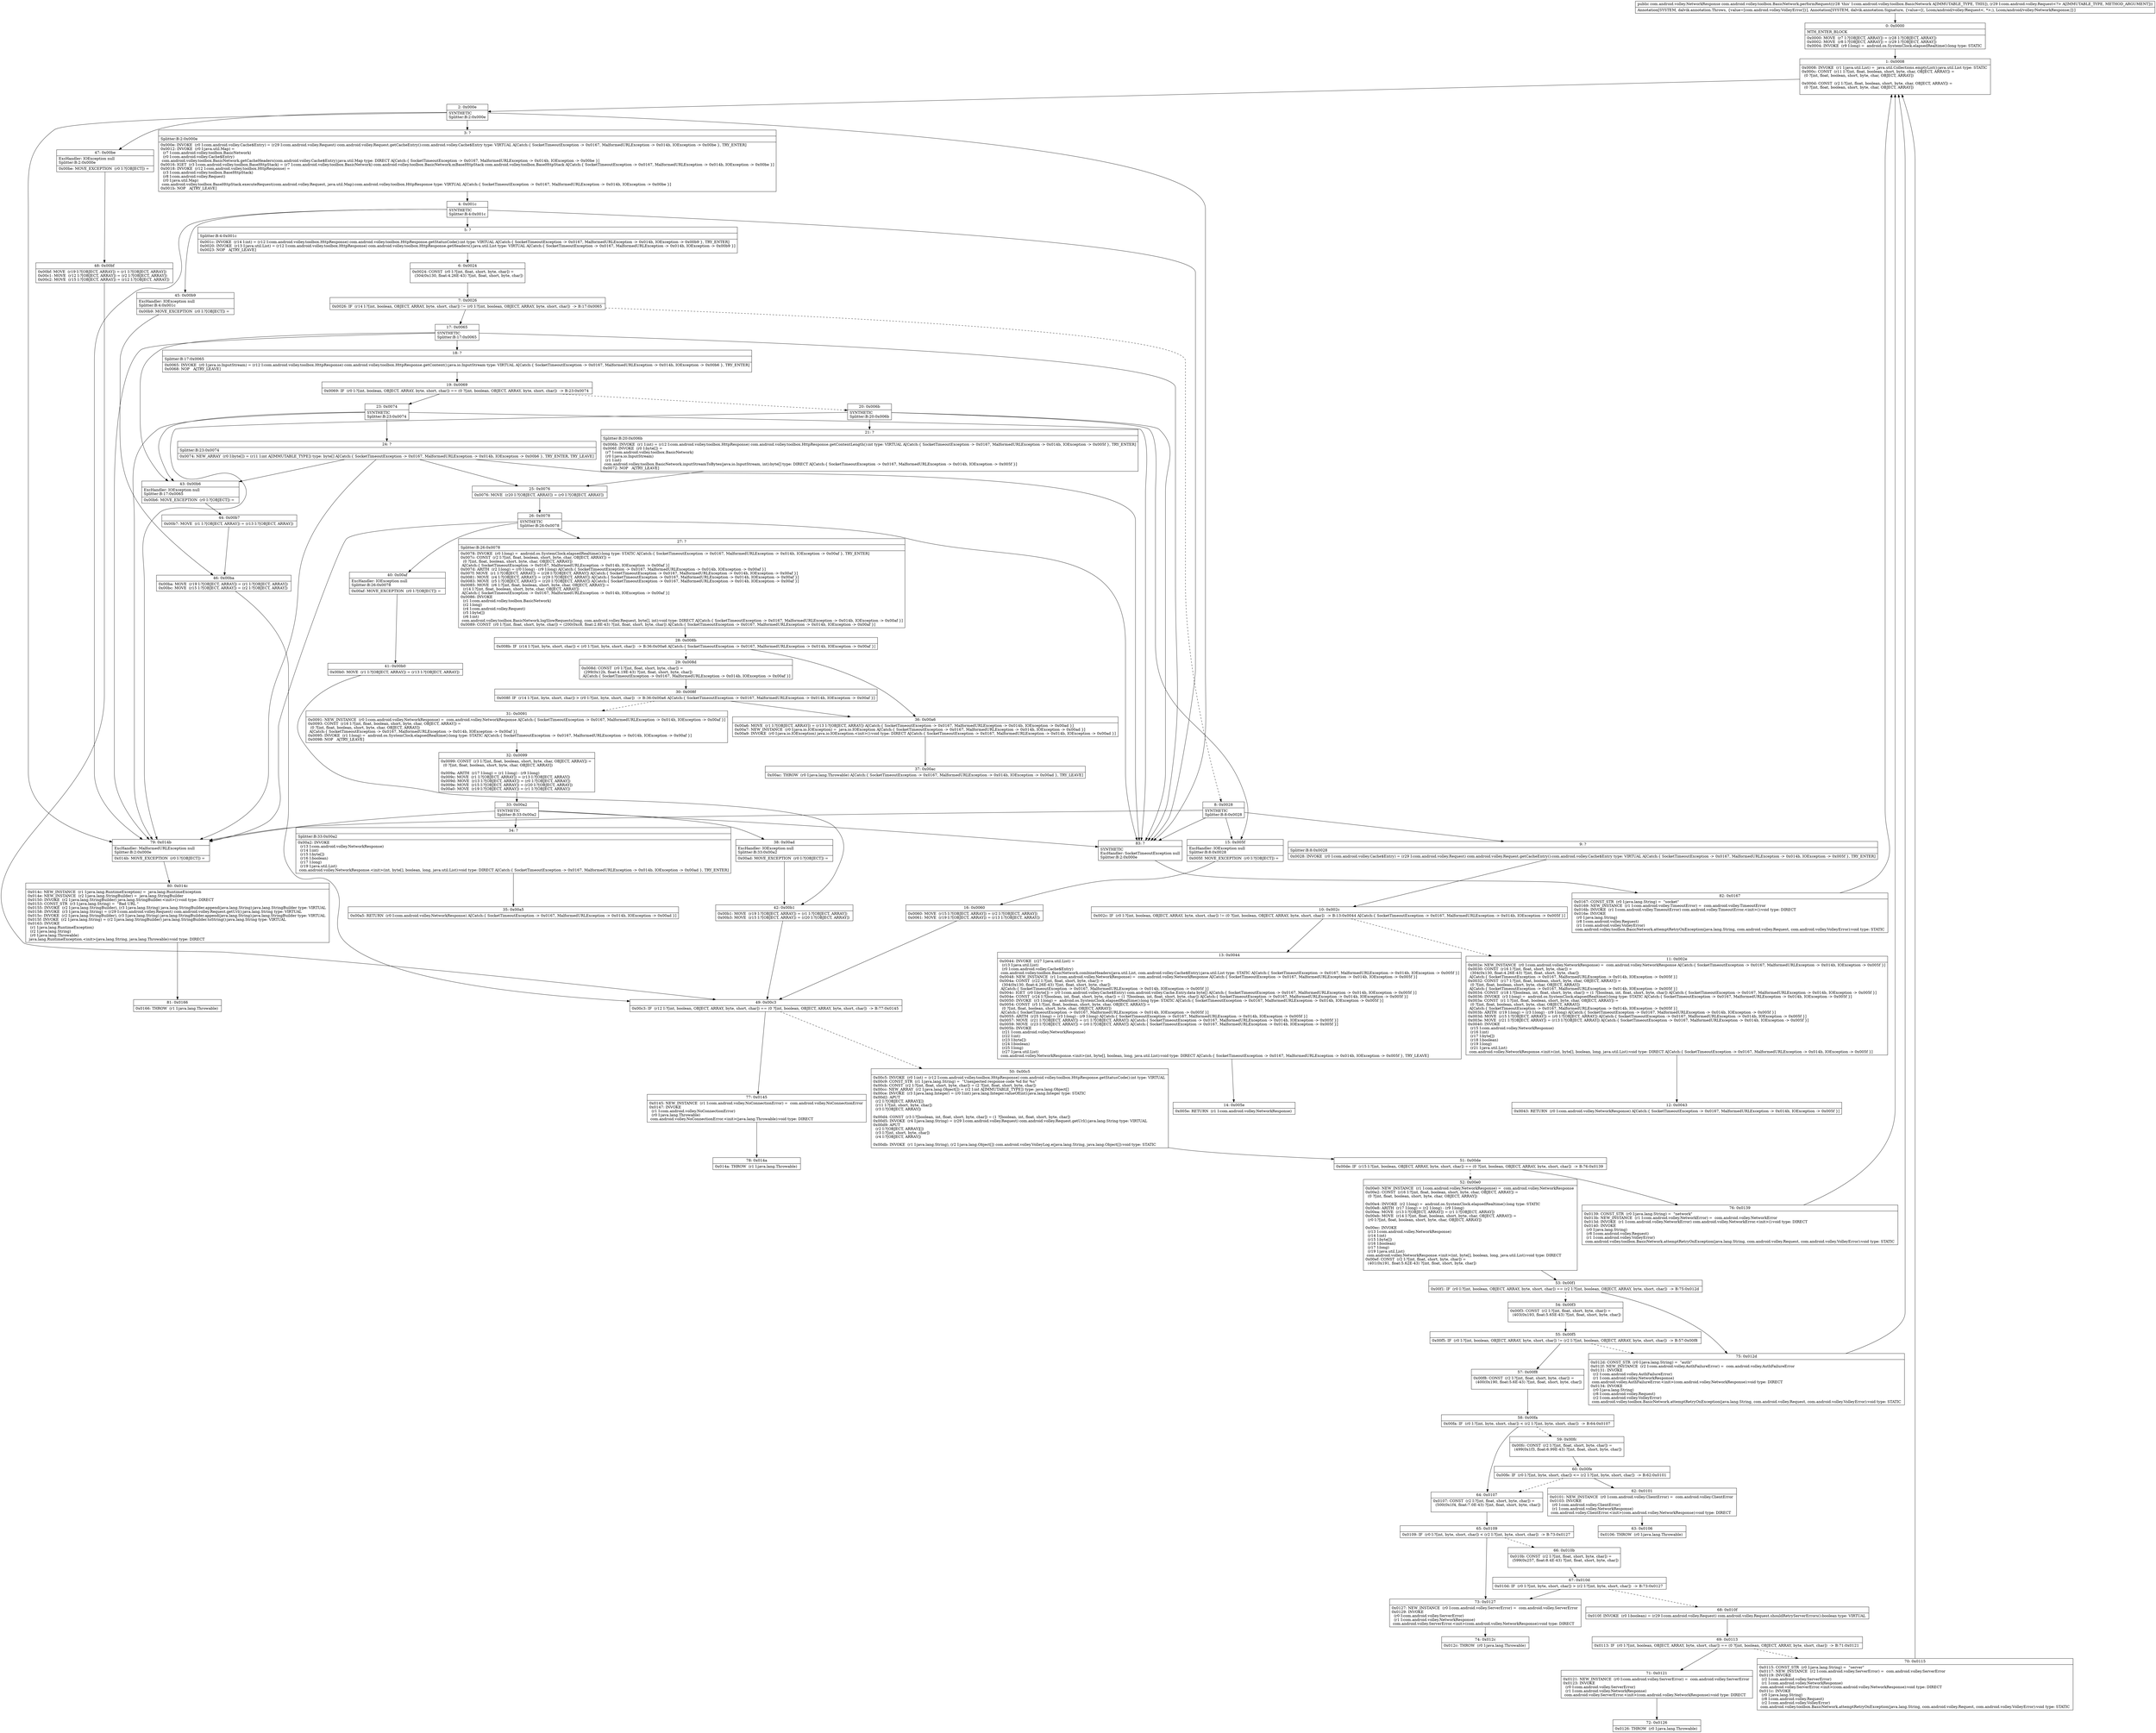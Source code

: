 digraph "CFG forcom.android.volley.toolbox.BasicNetwork.performRequest(Lcom\/android\/volley\/Request;)Lcom\/android\/volley\/NetworkResponse;" {
Node_0 [shape=record,label="{0\:\ 0x0000|MTH_ENTER_BLOCK\l|0x0000: MOVE  (r7 I:?[OBJECT, ARRAY]) = (r28 I:?[OBJECT, ARRAY]) \l0x0002: MOVE  (r8 I:?[OBJECT, ARRAY]) = (r29 I:?[OBJECT, ARRAY]) \l0x0004: INVOKE  (r9 I:long) =  android.os.SystemClock.elapsedRealtime():long type: STATIC \l}"];
Node_1 [shape=record,label="{1\:\ 0x0008|0x0008: INVOKE  (r1 I:java.util.List) =  java.util.Collections.emptyList():java.util.List type: STATIC \l0x000c: CONST  (r11 I:?[int, float, boolean, short, byte, char, OBJECT, ARRAY]) = \l  (0 ?[int, float, boolean, short, byte, char, OBJECT, ARRAY])\l \l0x000d: CONST  (r2 I:?[int, float, boolean, short, byte, char, OBJECT, ARRAY]) = \l  (0 ?[int, float, boolean, short, byte, char, OBJECT, ARRAY])\l \l}"];
Node_2 [shape=record,label="{2\:\ 0x000e|SYNTHETIC\lSplitter:B:2:0x000e\l}"];
Node_3 [shape=record,label="{3\:\ ?|Splitter:B:2:0x000e\l|0x000e: INVOKE  (r0 I:com.android.volley.Cache$Entry) = (r29 I:com.android.volley.Request) com.android.volley.Request.getCacheEntry():com.android.volley.Cache$Entry type: VIRTUAL A[Catch:\{ SocketTimeoutException \-\> 0x0167, MalformedURLException \-\> 0x014b, IOException \-\> 0x00be \}, TRY_ENTER]\l0x0012: INVOKE  (r0 I:java.util.Map) = \l  (r7 I:com.android.volley.toolbox.BasicNetwork)\l  (r0 I:com.android.volley.Cache$Entry)\l com.android.volley.toolbox.BasicNetwork.getCacheHeaders(com.android.volley.Cache$Entry):java.util.Map type: DIRECT A[Catch:\{ SocketTimeoutException \-\> 0x0167, MalformedURLException \-\> 0x014b, IOException \-\> 0x00be \}]\l0x0016: IGET  (r3 I:com.android.volley.toolbox.BaseHttpStack) = (r7 I:com.android.volley.toolbox.BasicNetwork) com.android.volley.toolbox.BasicNetwork.mBaseHttpStack com.android.volley.toolbox.BaseHttpStack A[Catch:\{ SocketTimeoutException \-\> 0x0167, MalformedURLException \-\> 0x014b, IOException \-\> 0x00be \}]\l0x0018: INVOKE  (r12 I:com.android.volley.toolbox.HttpResponse) = \l  (r3 I:com.android.volley.toolbox.BaseHttpStack)\l  (r8 I:com.android.volley.Request)\l  (r0 I:java.util.Map)\l com.android.volley.toolbox.BaseHttpStack.executeRequest(com.android.volley.Request, java.util.Map):com.android.volley.toolbox.HttpResponse type: VIRTUAL A[Catch:\{ SocketTimeoutException \-\> 0x0167, MalformedURLException \-\> 0x014b, IOException \-\> 0x00be \}]\l0x001b: NOP   A[TRY_LEAVE]\l}"];
Node_4 [shape=record,label="{4\:\ 0x001c|SYNTHETIC\lSplitter:B:4:0x001c\l}"];
Node_5 [shape=record,label="{5\:\ ?|Splitter:B:4:0x001c\l|0x001c: INVOKE  (r14 I:int) = (r12 I:com.android.volley.toolbox.HttpResponse) com.android.volley.toolbox.HttpResponse.getStatusCode():int type: VIRTUAL A[Catch:\{ SocketTimeoutException \-\> 0x0167, MalformedURLException \-\> 0x014b, IOException \-\> 0x00b9 \}, TRY_ENTER]\l0x0020: INVOKE  (r13 I:java.util.List) = (r12 I:com.android.volley.toolbox.HttpResponse) com.android.volley.toolbox.HttpResponse.getHeaders():java.util.List type: VIRTUAL A[Catch:\{ SocketTimeoutException \-\> 0x0167, MalformedURLException \-\> 0x014b, IOException \-\> 0x00b9 \}]\l0x0023: NOP   A[TRY_LEAVE]\l}"];
Node_6 [shape=record,label="{6\:\ 0x0024|0x0024: CONST  (r0 I:?[int, float, short, byte, char]) = \l  (304(0x130, float:4.26E\-43) ?[int, float, short, byte, char])\l \l}"];
Node_7 [shape=record,label="{7\:\ 0x0026|0x0026: IF  (r14 I:?[int, boolean, OBJECT, ARRAY, byte, short, char]) != (r0 I:?[int, boolean, OBJECT, ARRAY, byte, short, char])  \-\> B:17:0x0065 \l}"];
Node_8 [shape=record,label="{8\:\ 0x0028|SYNTHETIC\lSplitter:B:8:0x0028\l}"];
Node_9 [shape=record,label="{9\:\ ?|Splitter:B:8:0x0028\l|0x0028: INVOKE  (r0 I:com.android.volley.Cache$Entry) = (r29 I:com.android.volley.Request) com.android.volley.Request.getCacheEntry():com.android.volley.Cache$Entry type: VIRTUAL A[Catch:\{ SocketTimeoutException \-\> 0x0167, MalformedURLException \-\> 0x014b, IOException \-\> 0x005f \}, TRY_ENTER]\l}"];
Node_10 [shape=record,label="{10\:\ 0x002c|0x002c: IF  (r0 I:?[int, boolean, OBJECT, ARRAY, byte, short, char]) != (0 ?[int, boolean, OBJECT, ARRAY, byte, short, char])  \-\> B:13:0x0044 A[Catch:\{ SocketTimeoutException \-\> 0x0167, MalformedURLException \-\> 0x014b, IOException \-\> 0x005f \}]\l}"];
Node_11 [shape=record,label="{11\:\ 0x002e|0x002e: NEW_INSTANCE  (r0 I:com.android.volley.NetworkResponse) =  com.android.volley.NetworkResponse A[Catch:\{ SocketTimeoutException \-\> 0x0167, MalformedURLException \-\> 0x014b, IOException \-\> 0x005f \}]\l0x0030: CONST  (r16 I:?[int, float, short, byte, char]) = \l  (304(0x130, float:4.26E\-43) ?[int, float, short, byte, char])\l A[Catch:\{ SocketTimeoutException \-\> 0x0167, MalformedURLException \-\> 0x014b, IOException \-\> 0x005f \}]\l0x0032: CONST  (r17 I:?[int, float, boolean, short, byte, char, OBJECT, ARRAY]) = \l  (0 ?[int, float, boolean, short, byte, char, OBJECT, ARRAY])\l A[Catch:\{ SocketTimeoutException \-\> 0x0167, MalformedURLException \-\> 0x014b, IOException \-\> 0x005f \}]\l0x0034: CONST  (r18 I:?[boolean, int, float, short, byte, char]) = (1 ?[boolean, int, float, short, byte, char]) A[Catch:\{ SocketTimeoutException \-\> 0x0167, MalformedURLException \-\> 0x014b, IOException \-\> 0x005f \}]\l0x0036: INVOKE  (r3 I:long) =  android.os.SystemClock.elapsedRealtime():long type: STATIC A[Catch:\{ SocketTimeoutException \-\> 0x0167, MalformedURLException \-\> 0x014b, IOException \-\> 0x005f \}]\l0x003a: CONST  (r1 I:?[int, float, boolean, short, byte, char, OBJECT, ARRAY]) = \l  (0 ?[int, float, boolean, short, byte, char, OBJECT, ARRAY])\l A[Catch:\{ SocketTimeoutException \-\> 0x0167, MalformedURLException \-\> 0x014b, IOException \-\> 0x005f \}]\l0x003b: ARITH  (r19 I:long) = (r3 I:long) \- (r9 I:long) A[Catch:\{ SocketTimeoutException \-\> 0x0167, MalformedURLException \-\> 0x014b, IOException \-\> 0x005f \}]\l0x003d: MOVE  (r15 I:?[OBJECT, ARRAY]) = (r0 I:?[OBJECT, ARRAY]) A[Catch:\{ SocketTimeoutException \-\> 0x0167, MalformedURLException \-\> 0x014b, IOException \-\> 0x005f \}]\l0x003e: MOVE  (r21 I:?[OBJECT, ARRAY]) = (r13 I:?[OBJECT, ARRAY]) A[Catch:\{ SocketTimeoutException \-\> 0x0167, MalformedURLException \-\> 0x014b, IOException \-\> 0x005f \}]\l0x0040: INVOKE  \l  (r15 I:com.android.volley.NetworkResponse)\l  (r16 I:int)\l  (r17 I:byte[])\l  (r18 I:boolean)\l  (r19 I:long)\l  (r21 I:java.util.List)\l com.android.volley.NetworkResponse.\<init\>(int, byte[], boolean, long, java.util.List):void type: DIRECT A[Catch:\{ SocketTimeoutException \-\> 0x0167, MalformedURLException \-\> 0x014b, IOException \-\> 0x005f \}]\l}"];
Node_12 [shape=record,label="{12\:\ 0x0043|0x0043: RETURN  (r0 I:com.android.volley.NetworkResponse) A[Catch:\{ SocketTimeoutException \-\> 0x0167, MalformedURLException \-\> 0x014b, IOException \-\> 0x005f \}]\l}"];
Node_13 [shape=record,label="{13\:\ 0x0044|0x0044: INVOKE  (r27 I:java.util.List) = \l  (r13 I:java.util.List)\l  (r0 I:com.android.volley.Cache$Entry)\l com.android.volley.toolbox.BasicNetwork.combineHeaders(java.util.List, com.android.volley.Cache$Entry):java.util.List type: STATIC A[Catch:\{ SocketTimeoutException \-\> 0x0167, MalformedURLException \-\> 0x014b, IOException \-\> 0x005f \}]\l0x0048: NEW_INSTANCE  (r1 I:com.android.volley.NetworkResponse) =  com.android.volley.NetworkResponse A[Catch:\{ SocketTimeoutException \-\> 0x0167, MalformedURLException \-\> 0x014b, IOException \-\> 0x005f \}]\l0x004a: CONST  (r22 I:?[int, float, short, byte, char]) = \l  (304(0x130, float:4.26E\-43) ?[int, float, short, byte, char])\l A[Catch:\{ SocketTimeoutException \-\> 0x0167, MalformedURLException \-\> 0x014b, IOException \-\> 0x005f \}]\l0x004c: IGET  (r0 I:byte[]) = (r0 I:com.android.volley.Cache$Entry) com.android.volley.Cache.Entry.data byte[] A[Catch:\{ SocketTimeoutException \-\> 0x0167, MalformedURLException \-\> 0x014b, IOException \-\> 0x005f \}]\l0x004e: CONST  (r24 I:?[boolean, int, float, short, byte, char]) = (1 ?[boolean, int, float, short, byte, char]) A[Catch:\{ SocketTimeoutException \-\> 0x0167, MalformedURLException \-\> 0x014b, IOException \-\> 0x005f \}]\l0x0050: INVOKE  (r3 I:long) =  android.os.SystemClock.elapsedRealtime():long type: STATIC A[Catch:\{ SocketTimeoutException \-\> 0x0167, MalformedURLException \-\> 0x014b, IOException \-\> 0x005f \}]\l0x0054: CONST  (r5 I:?[int, float, boolean, short, byte, char, OBJECT, ARRAY]) = \l  (0 ?[int, float, boolean, short, byte, char, OBJECT, ARRAY])\l A[Catch:\{ SocketTimeoutException \-\> 0x0167, MalformedURLException \-\> 0x014b, IOException \-\> 0x005f \}]\l0x0055: ARITH  (r25 I:long) = (r3 I:long) \- (r9 I:long) A[Catch:\{ SocketTimeoutException \-\> 0x0167, MalformedURLException \-\> 0x014b, IOException \-\> 0x005f \}]\l0x0057: MOVE  (r21 I:?[OBJECT, ARRAY]) = (r1 I:?[OBJECT, ARRAY]) A[Catch:\{ SocketTimeoutException \-\> 0x0167, MalformedURLException \-\> 0x014b, IOException \-\> 0x005f \}]\l0x0059: MOVE  (r23 I:?[OBJECT, ARRAY]) = (r0 I:?[OBJECT, ARRAY]) A[Catch:\{ SocketTimeoutException \-\> 0x0167, MalformedURLException \-\> 0x014b, IOException \-\> 0x005f \}]\l0x005b: INVOKE  \l  (r21 I:com.android.volley.NetworkResponse)\l  (r22 I:int)\l  (r23 I:byte[])\l  (r24 I:boolean)\l  (r25 I:long)\l  (r27 I:java.util.List)\l com.android.volley.NetworkResponse.\<init\>(int, byte[], boolean, long, java.util.List):void type: DIRECT A[Catch:\{ SocketTimeoutException \-\> 0x0167, MalformedURLException \-\> 0x014b, IOException \-\> 0x005f \}, TRY_LEAVE]\l}"];
Node_14 [shape=record,label="{14\:\ 0x005e|0x005e: RETURN  (r1 I:com.android.volley.NetworkResponse) \l}"];
Node_15 [shape=record,label="{15\:\ 0x005f|ExcHandler: IOException null\lSplitter:B:8:0x0028\l|0x005f: MOVE_EXCEPTION  (r0 I:?[OBJECT]) =  \l}"];
Node_16 [shape=record,label="{16\:\ 0x0060|0x0060: MOVE  (r15 I:?[OBJECT, ARRAY]) = (r2 I:?[OBJECT, ARRAY]) \l0x0061: MOVE  (r19 I:?[OBJECT, ARRAY]) = (r13 I:?[OBJECT, ARRAY]) \l}"];
Node_17 [shape=record,label="{17\:\ 0x0065|SYNTHETIC\lSplitter:B:17:0x0065\l}"];
Node_18 [shape=record,label="{18\:\ ?|Splitter:B:17:0x0065\l|0x0065: INVOKE  (r0 I:java.io.InputStream) = (r12 I:com.android.volley.toolbox.HttpResponse) com.android.volley.toolbox.HttpResponse.getContent():java.io.InputStream type: VIRTUAL A[Catch:\{ SocketTimeoutException \-\> 0x0167, MalformedURLException \-\> 0x014b, IOException \-\> 0x00b6 \}, TRY_ENTER]\l0x0068: NOP   A[TRY_LEAVE]\l}"];
Node_19 [shape=record,label="{19\:\ 0x0069|0x0069: IF  (r0 I:?[int, boolean, OBJECT, ARRAY, byte, short, char]) == (0 ?[int, boolean, OBJECT, ARRAY, byte, short, char])  \-\> B:23:0x0074 \l}"];
Node_20 [shape=record,label="{20\:\ 0x006b|SYNTHETIC\lSplitter:B:20:0x006b\l}"];
Node_21 [shape=record,label="{21\:\ ?|Splitter:B:20:0x006b\l|0x006b: INVOKE  (r1 I:int) = (r12 I:com.android.volley.toolbox.HttpResponse) com.android.volley.toolbox.HttpResponse.getContentLength():int type: VIRTUAL A[Catch:\{ SocketTimeoutException \-\> 0x0167, MalformedURLException \-\> 0x014b, IOException \-\> 0x005f \}, TRY_ENTER]\l0x006f: INVOKE  (r0 I:byte[]) = \l  (r7 I:com.android.volley.toolbox.BasicNetwork)\l  (r0 I:java.io.InputStream)\l  (r1 I:int)\l com.android.volley.toolbox.BasicNetwork.inputStreamToBytes(java.io.InputStream, int):byte[] type: DIRECT A[Catch:\{ SocketTimeoutException \-\> 0x0167, MalformedURLException \-\> 0x014b, IOException \-\> 0x005f \}]\l0x0072: NOP   A[TRY_LEAVE]\l}"];
Node_23 [shape=record,label="{23\:\ 0x0074|SYNTHETIC\lSplitter:B:23:0x0074\l}"];
Node_24 [shape=record,label="{24\:\ ?|Splitter:B:23:0x0074\l|0x0074: NEW_ARRAY  (r0 I:byte[]) = (r11 I:int A[IMMUTABLE_TYPE]) type: byte[] A[Catch:\{ SocketTimeoutException \-\> 0x0167, MalformedURLException \-\> 0x014b, IOException \-\> 0x00b6 \}, TRY_ENTER, TRY_LEAVE]\l}"];
Node_25 [shape=record,label="{25\:\ 0x0076|0x0076: MOVE  (r20 I:?[OBJECT, ARRAY]) = (r0 I:?[OBJECT, ARRAY]) \l}"];
Node_26 [shape=record,label="{26\:\ 0x0078|SYNTHETIC\lSplitter:B:26:0x0078\l}"];
Node_27 [shape=record,label="{27\:\ ?|Splitter:B:26:0x0078\l|0x0078: INVOKE  (r0 I:long) =  android.os.SystemClock.elapsedRealtime():long type: STATIC A[Catch:\{ SocketTimeoutException \-\> 0x0167, MalformedURLException \-\> 0x014b, IOException \-\> 0x00af \}, TRY_ENTER]\l0x007c: CONST  (r2 I:?[int, float, boolean, short, byte, char, OBJECT, ARRAY]) = \l  (0 ?[int, float, boolean, short, byte, char, OBJECT, ARRAY])\l A[Catch:\{ SocketTimeoutException \-\> 0x0167, MalformedURLException \-\> 0x014b, IOException \-\> 0x00af \}]\l0x007d: ARITH  (r2 I:long) = (r0 I:long) \- (r9 I:long) A[Catch:\{ SocketTimeoutException \-\> 0x0167, MalformedURLException \-\> 0x014b, IOException \-\> 0x00af \}]\l0x007f: MOVE  (r1 I:?[OBJECT, ARRAY]) = (r28 I:?[OBJECT, ARRAY]) A[Catch:\{ SocketTimeoutException \-\> 0x0167, MalformedURLException \-\> 0x014b, IOException \-\> 0x00af \}]\l0x0081: MOVE  (r4 I:?[OBJECT, ARRAY]) = (r29 I:?[OBJECT, ARRAY]) A[Catch:\{ SocketTimeoutException \-\> 0x0167, MalformedURLException \-\> 0x014b, IOException \-\> 0x00af \}]\l0x0083: MOVE  (r5 I:?[OBJECT, ARRAY]) = (r20 I:?[OBJECT, ARRAY]) A[Catch:\{ SocketTimeoutException \-\> 0x0167, MalformedURLException \-\> 0x014b, IOException \-\> 0x00af \}]\l0x0085: MOVE  (r6 I:?[int, float, boolean, short, byte, char, OBJECT, ARRAY]) = \l  (r14 I:?[int, float, boolean, short, byte, char, OBJECT, ARRAY])\l A[Catch:\{ SocketTimeoutException \-\> 0x0167, MalformedURLException \-\> 0x014b, IOException \-\> 0x00af \}]\l0x0086: INVOKE  \l  (r1 I:com.android.volley.toolbox.BasicNetwork)\l  (r2 I:long)\l  (r4 I:com.android.volley.Request)\l  (r5 I:byte[])\l  (r6 I:int)\l com.android.volley.toolbox.BasicNetwork.logSlowRequests(long, com.android.volley.Request, byte[], int):void type: DIRECT A[Catch:\{ SocketTimeoutException \-\> 0x0167, MalformedURLException \-\> 0x014b, IOException \-\> 0x00af \}]\l0x0089: CONST  (r0 I:?[int, float, short, byte, char]) = (200(0xc8, float:2.8E\-43) ?[int, float, short, byte, char]) A[Catch:\{ SocketTimeoutException \-\> 0x0167, MalformedURLException \-\> 0x014b, IOException \-\> 0x00af \}]\l}"];
Node_28 [shape=record,label="{28\:\ 0x008b|0x008b: IF  (r14 I:?[int, byte, short, char]) \< (r0 I:?[int, byte, short, char])  \-\> B:36:0x00a6 A[Catch:\{ SocketTimeoutException \-\> 0x0167, MalformedURLException \-\> 0x014b, IOException \-\> 0x00af \}]\l}"];
Node_29 [shape=record,label="{29\:\ 0x008d|0x008d: CONST  (r0 I:?[int, float, short, byte, char]) = \l  (299(0x12b, float:4.19E\-43) ?[int, float, short, byte, char])\l A[Catch:\{ SocketTimeoutException \-\> 0x0167, MalformedURLException \-\> 0x014b, IOException \-\> 0x00af \}]\l}"];
Node_30 [shape=record,label="{30\:\ 0x008f|0x008f: IF  (r14 I:?[int, byte, short, char]) \> (r0 I:?[int, byte, short, char])  \-\> B:36:0x00a6 A[Catch:\{ SocketTimeoutException \-\> 0x0167, MalformedURLException \-\> 0x014b, IOException \-\> 0x00af \}]\l}"];
Node_31 [shape=record,label="{31\:\ 0x0091|0x0091: NEW_INSTANCE  (r0 I:com.android.volley.NetworkResponse) =  com.android.volley.NetworkResponse A[Catch:\{ SocketTimeoutException \-\> 0x0167, MalformedURLException \-\> 0x014b, IOException \-\> 0x00af \}]\l0x0093: CONST  (r16 I:?[int, float, boolean, short, byte, char, OBJECT, ARRAY]) = \l  (0 ?[int, float, boolean, short, byte, char, OBJECT, ARRAY])\l A[Catch:\{ SocketTimeoutException \-\> 0x0167, MalformedURLException \-\> 0x014b, IOException \-\> 0x00af \}]\l0x0095: INVOKE  (r1 I:long) =  android.os.SystemClock.elapsedRealtime():long type: STATIC A[Catch:\{ SocketTimeoutException \-\> 0x0167, MalformedURLException \-\> 0x014b, IOException \-\> 0x00af \}]\l0x0098: NOP   A[TRY_LEAVE]\l}"];
Node_32 [shape=record,label="{32\:\ 0x0099|0x0099: CONST  (r3 I:?[int, float, boolean, short, byte, char, OBJECT, ARRAY]) = \l  (0 ?[int, float, boolean, short, byte, char, OBJECT, ARRAY])\l \l0x009a: ARITH  (r17 I:long) = (r1 I:long) \- (r9 I:long) \l0x009c: MOVE  (r1 I:?[OBJECT, ARRAY]) = (r13 I:?[OBJECT, ARRAY]) \l0x009d: MOVE  (r13 I:?[OBJECT, ARRAY]) = (r0 I:?[OBJECT, ARRAY]) \l0x009e: MOVE  (r15 I:?[OBJECT, ARRAY]) = (r20 I:?[OBJECT, ARRAY]) \l0x00a0: MOVE  (r19 I:?[OBJECT, ARRAY]) = (r1 I:?[OBJECT, ARRAY]) \l}"];
Node_33 [shape=record,label="{33\:\ 0x00a2|SYNTHETIC\lSplitter:B:33:0x00a2\l}"];
Node_34 [shape=record,label="{34\:\ ?|Splitter:B:33:0x00a2\l|0x00a2: INVOKE  \l  (r13 I:com.android.volley.NetworkResponse)\l  (r14 I:int)\l  (r15 I:byte[])\l  (r16 I:boolean)\l  (r17 I:long)\l  (r19 I:java.util.List)\l com.android.volley.NetworkResponse.\<init\>(int, byte[], boolean, long, java.util.List):void type: DIRECT A[Catch:\{ SocketTimeoutException \-\> 0x0167, MalformedURLException \-\> 0x014b, IOException \-\> 0x00ad \}, TRY_ENTER]\l}"];
Node_35 [shape=record,label="{35\:\ 0x00a5|0x00a5: RETURN  (r0 I:com.android.volley.NetworkResponse) A[Catch:\{ SocketTimeoutException \-\> 0x0167, MalformedURLException \-\> 0x014b, IOException \-\> 0x00ad \}]\l}"];
Node_36 [shape=record,label="{36\:\ 0x00a6|0x00a6: MOVE  (r1 I:?[OBJECT, ARRAY]) = (r13 I:?[OBJECT, ARRAY]) A[Catch:\{ SocketTimeoutException \-\> 0x0167, MalformedURLException \-\> 0x014b, IOException \-\> 0x00ad \}]\l0x00a7: NEW_INSTANCE  (r0 I:java.io.IOException) =  java.io.IOException A[Catch:\{ SocketTimeoutException \-\> 0x0167, MalformedURLException \-\> 0x014b, IOException \-\> 0x00ad \}]\l0x00a9: INVOKE  (r0 I:java.io.IOException) java.io.IOException.\<init\>():void type: DIRECT A[Catch:\{ SocketTimeoutException \-\> 0x0167, MalformedURLException \-\> 0x014b, IOException \-\> 0x00ad \}]\l}"];
Node_37 [shape=record,label="{37\:\ 0x00ac|0x00ac: THROW  (r0 I:java.lang.Throwable) A[Catch:\{ SocketTimeoutException \-\> 0x0167, MalformedURLException \-\> 0x014b, IOException \-\> 0x00ad \}, TRY_LEAVE]\l}"];
Node_38 [shape=record,label="{38\:\ 0x00ad|ExcHandler: IOException null\lSplitter:B:33:0x00a2\l|0x00ad: MOVE_EXCEPTION  (r0 I:?[OBJECT]) =  \l}"];
Node_40 [shape=record,label="{40\:\ 0x00af|ExcHandler: IOException null\lSplitter:B:26:0x0078\l|0x00af: MOVE_EXCEPTION  (r0 I:?[OBJECT]) =  \l}"];
Node_41 [shape=record,label="{41\:\ 0x00b0|0x00b0: MOVE  (r1 I:?[OBJECT, ARRAY]) = (r13 I:?[OBJECT, ARRAY]) \l}"];
Node_42 [shape=record,label="{42\:\ 0x00b1|0x00b1: MOVE  (r19 I:?[OBJECT, ARRAY]) = (r1 I:?[OBJECT, ARRAY]) \l0x00b3: MOVE  (r15 I:?[OBJECT, ARRAY]) = (r20 I:?[OBJECT, ARRAY]) \l}"];
Node_43 [shape=record,label="{43\:\ 0x00b6|ExcHandler: IOException null\lSplitter:B:17:0x0065\l|0x00b6: MOVE_EXCEPTION  (r0 I:?[OBJECT]) =  \l}"];
Node_44 [shape=record,label="{44\:\ 0x00b7|0x00b7: MOVE  (r1 I:?[OBJECT, ARRAY]) = (r13 I:?[OBJECT, ARRAY]) \l}"];
Node_45 [shape=record,label="{45\:\ 0x00b9|ExcHandler: IOException null\lSplitter:B:4:0x001c\l|0x00b9: MOVE_EXCEPTION  (r0 I:?[OBJECT]) =  \l}"];
Node_46 [shape=record,label="{46\:\ 0x00ba|0x00ba: MOVE  (r19 I:?[OBJECT, ARRAY]) = (r1 I:?[OBJECT, ARRAY]) \l0x00bc: MOVE  (r15 I:?[OBJECT, ARRAY]) = (r2 I:?[OBJECT, ARRAY]) \l}"];
Node_47 [shape=record,label="{47\:\ 0x00be|ExcHandler: IOException null\lSplitter:B:2:0x000e\l|0x00be: MOVE_EXCEPTION  (r0 I:?[OBJECT]) =  \l}"];
Node_48 [shape=record,label="{48\:\ 0x00bf|0x00bf: MOVE  (r19 I:?[OBJECT, ARRAY]) = (r1 I:?[OBJECT, ARRAY]) \l0x00c1: MOVE  (r12 I:?[OBJECT, ARRAY]) = (r2 I:?[OBJECT, ARRAY]) \l0x00c2: MOVE  (r15 I:?[OBJECT, ARRAY]) = (r12 I:?[OBJECT, ARRAY]) \l}"];
Node_49 [shape=record,label="{49\:\ 0x00c3|0x00c3: IF  (r12 I:?[int, boolean, OBJECT, ARRAY, byte, short, char]) == (0 ?[int, boolean, OBJECT, ARRAY, byte, short, char])  \-\> B:77:0x0145 \l}"];
Node_50 [shape=record,label="{50\:\ 0x00c5|0x00c5: INVOKE  (r0 I:int) = (r12 I:com.android.volley.toolbox.HttpResponse) com.android.volley.toolbox.HttpResponse.getStatusCode():int type: VIRTUAL \l0x00c9: CONST_STR  (r1 I:java.lang.String) =  \"Unexpected response code %d for %s\" \l0x00cb: CONST  (r2 I:?[int, float, short, byte, char]) = (2 ?[int, float, short, byte, char]) \l0x00cc: NEW_ARRAY  (r2 I:java.lang.Object[]) = (r2 I:int A[IMMUTABLE_TYPE]) type: java.lang.Object[] \l0x00ce: INVOKE  (r3 I:java.lang.Integer) = (r0 I:int) java.lang.Integer.valueOf(int):java.lang.Integer type: STATIC \l0x00d2: APUT  \l  (r2 I:?[OBJECT, ARRAY][])\l  (r11 I:?[int, short, byte, char])\l  (r3 I:?[OBJECT, ARRAY])\l \l0x00d4: CONST  (r3 I:?[boolean, int, float, short, byte, char]) = (1 ?[boolean, int, float, short, byte, char]) \l0x00d5: INVOKE  (r4 I:java.lang.String) = (r29 I:com.android.volley.Request) com.android.volley.Request.getUrl():java.lang.String type: VIRTUAL \l0x00d9: APUT  \l  (r2 I:?[OBJECT, ARRAY][])\l  (r3 I:?[int, short, byte, char])\l  (r4 I:?[OBJECT, ARRAY])\l \l0x00db: INVOKE  (r1 I:java.lang.String), (r2 I:java.lang.Object[]) com.android.volley.VolleyLog.e(java.lang.String, java.lang.Object[]):void type: STATIC \l}"];
Node_51 [shape=record,label="{51\:\ 0x00de|0x00de: IF  (r15 I:?[int, boolean, OBJECT, ARRAY, byte, short, char]) == (0 ?[int, boolean, OBJECT, ARRAY, byte, short, char])  \-\> B:76:0x0139 \l}"];
Node_52 [shape=record,label="{52\:\ 0x00e0|0x00e0: NEW_INSTANCE  (r1 I:com.android.volley.NetworkResponse) =  com.android.volley.NetworkResponse \l0x00e2: CONST  (r16 I:?[int, float, boolean, short, byte, char, OBJECT, ARRAY]) = \l  (0 ?[int, float, boolean, short, byte, char, OBJECT, ARRAY])\l \l0x00e4: INVOKE  (r2 I:long) =  android.os.SystemClock.elapsedRealtime():long type: STATIC \l0x00e8: ARITH  (r17 I:long) = (r2 I:long) \- (r9 I:long) \l0x00ea: MOVE  (r13 I:?[OBJECT, ARRAY]) = (r1 I:?[OBJECT, ARRAY]) \l0x00eb: MOVE  (r14 I:?[int, float, boolean, short, byte, char, OBJECT, ARRAY]) = \l  (r0 I:?[int, float, boolean, short, byte, char, OBJECT, ARRAY])\l \l0x00ec: INVOKE  \l  (r13 I:com.android.volley.NetworkResponse)\l  (r14 I:int)\l  (r15 I:byte[])\l  (r16 I:boolean)\l  (r17 I:long)\l  (r19 I:java.util.List)\l com.android.volley.NetworkResponse.\<init\>(int, byte[], boolean, long, java.util.List):void type: DIRECT \l0x00ef: CONST  (r2 I:?[int, float, short, byte, char]) = \l  (401(0x191, float:5.62E\-43) ?[int, float, short, byte, char])\l \l}"];
Node_53 [shape=record,label="{53\:\ 0x00f1|0x00f1: IF  (r0 I:?[int, boolean, OBJECT, ARRAY, byte, short, char]) == (r2 I:?[int, boolean, OBJECT, ARRAY, byte, short, char])  \-\> B:75:0x012d \l}"];
Node_54 [shape=record,label="{54\:\ 0x00f3|0x00f3: CONST  (r2 I:?[int, float, short, byte, char]) = \l  (403(0x193, float:5.65E\-43) ?[int, float, short, byte, char])\l \l}"];
Node_55 [shape=record,label="{55\:\ 0x00f5|0x00f5: IF  (r0 I:?[int, boolean, OBJECT, ARRAY, byte, short, char]) != (r2 I:?[int, boolean, OBJECT, ARRAY, byte, short, char])  \-\> B:57:0x00f8 \l}"];
Node_57 [shape=record,label="{57\:\ 0x00f8|0x00f8: CONST  (r2 I:?[int, float, short, byte, char]) = \l  (400(0x190, float:5.6E\-43) ?[int, float, short, byte, char])\l \l}"];
Node_58 [shape=record,label="{58\:\ 0x00fa|0x00fa: IF  (r0 I:?[int, byte, short, char]) \< (r2 I:?[int, byte, short, char])  \-\> B:64:0x0107 \l}"];
Node_59 [shape=record,label="{59\:\ 0x00fc|0x00fc: CONST  (r2 I:?[int, float, short, byte, char]) = \l  (499(0x1f3, float:6.99E\-43) ?[int, float, short, byte, char])\l \l}"];
Node_60 [shape=record,label="{60\:\ 0x00fe|0x00fe: IF  (r0 I:?[int, byte, short, char]) \<= (r2 I:?[int, byte, short, char])  \-\> B:62:0x0101 \l}"];
Node_62 [shape=record,label="{62\:\ 0x0101|0x0101: NEW_INSTANCE  (r0 I:com.android.volley.ClientError) =  com.android.volley.ClientError \l0x0103: INVOKE  \l  (r0 I:com.android.volley.ClientError)\l  (r1 I:com.android.volley.NetworkResponse)\l com.android.volley.ClientError.\<init\>(com.android.volley.NetworkResponse):void type: DIRECT \l}"];
Node_63 [shape=record,label="{63\:\ 0x0106|0x0106: THROW  (r0 I:java.lang.Throwable) \l}"];
Node_64 [shape=record,label="{64\:\ 0x0107|0x0107: CONST  (r2 I:?[int, float, short, byte, char]) = \l  (500(0x1f4, float:7.0E\-43) ?[int, float, short, byte, char])\l \l}"];
Node_65 [shape=record,label="{65\:\ 0x0109|0x0109: IF  (r0 I:?[int, byte, short, char]) \< (r2 I:?[int, byte, short, char])  \-\> B:73:0x0127 \l}"];
Node_66 [shape=record,label="{66\:\ 0x010b|0x010b: CONST  (r2 I:?[int, float, short, byte, char]) = \l  (599(0x257, float:8.4E\-43) ?[int, float, short, byte, char])\l \l}"];
Node_67 [shape=record,label="{67\:\ 0x010d|0x010d: IF  (r0 I:?[int, byte, short, char]) \> (r2 I:?[int, byte, short, char])  \-\> B:73:0x0127 \l}"];
Node_68 [shape=record,label="{68\:\ 0x010f|0x010f: INVOKE  (r0 I:boolean) = (r29 I:com.android.volley.Request) com.android.volley.Request.shouldRetryServerErrors():boolean type: VIRTUAL \l}"];
Node_69 [shape=record,label="{69\:\ 0x0113|0x0113: IF  (r0 I:?[int, boolean, OBJECT, ARRAY, byte, short, char]) == (0 ?[int, boolean, OBJECT, ARRAY, byte, short, char])  \-\> B:71:0x0121 \l}"];
Node_70 [shape=record,label="{70\:\ 0x0115|0x0115: CONST_STR  (r0 I:java.lang.String) =  \"server\" \l0x0117: NEW_INSTANCE  (r2 I:com.android.volley.ServerError) =  com.android.volley.ServerError \l0x0119: INVOKE  \l  (r2 I:com.android.volley.ServerError)\l  (r1 I:com.android.volley.NetworkResponse)\l com.android.volley.ServerError.\<init\>(com.android.volley.NetworkResponse):void type: DIRECT \l0x011c: INVOKE  \l  (r0 I:java.lang.String)\l  (r8 I:com.android.volley.Request)\l  (r2 I:com.android.volley.VolleyError)\l com.android.volley.toolbox.BasicNetwork.attemptRetryOnException(java.lang.String, com.android.volley.Request, com.android.volley.VolleyError):void type: STATIC \l}"];
Node_71 [shape=record,label="{71\:\ 0x0121|0x0121: NEW_INSTANCE  (r0 I:com.android.volley.ServerError) =  com.android.volley.ServerError \l0x0123: INVOKE  \l  (r0 I:com.android.volley.ServerError)\l  (r1 I:com.android.volley.NetworkResponse)\l com.android.volley.ServerError.\<init\>(com.android.volley.NetworkResponse):void type: DIRECT \l}"];
Node_72 [shape=record,label="{72\:\ 0x0126|0x0126: THROW  (r0 I:java.lang.Throwable) \l}"];
Node_73 [shape=record,label="{73\:\ 0x0127|0x0127: NEW_INSTANCE  (r0 I:com.android.volley.ServerError) =  com.android.volley.ServerError \l0x0129: INVOKE  \l  (r0 I:com.android.volley.ServerError)\l  (r1 I:com.android.volley.NetworkResponse)\l com.android.volley.ServerError.\<init\>(com.android.volley.NetworkResponse):void type: DIRECT \l}"];
Node_74 [shape=record,label="{74\:\ 0x012c|0x012c: THROW  (r0 I:java.lang.Throwable) \l}"];
Node_75 [shape=record,label="{75\:\ 0x012d|0x012d: CONST_STR  (r0 I:java.lang.String) =  \"auth\" \l0x012f: NEW_INSTANCE  (r2 I:com.android.volley.AuthFailureError) =  com.android.volley.AuthFailureError \l0x0131: INVOKE  \l  (r2 I:com.android.volley.AuthFailureError)\l  (r1 I:com.android.volley.NetworkResponse)\l com.android.volley.AuthFailureError.\<init\>(com.android.volley.NetworkResponse):void type: DIRECT \l0x0134: INVOKE  \l  (r0 I:java.lang.String)\l  (r8 I:com.android.volley.Request)\l  (r2 I:com.android.volley.VolleyError)\l com.android.volley.toolbox.BasicNetwork.attemptRetryOnException(java.lang.String, com.android.volley.Request, com.android.volley.VolleyError):void type: STATIC \l}"];
Node_76 [shape=record,label="{76\:\ 0x0139|0x0139: CONST_STR  (r0 I:java.lang.String) =  \"network\" \l0x013b: NEW_INSTANCE  (r1 I:com.android.volley.NetworkError) =  com.android.volley.NetworkError \l0x013d: INVOKE  (r1 I:com.android.volley.NetworkError) com.android.volley.NetworkError.\<init\>():void type: DIRECT \l0x0140: INVOKE  \l  (r0 I:java.lang.String)\l  (r8 I:com.android.volley.Request)\l  (r1 I:com.android.volley.VolleyError)\l com.android.volley.toolbox.BasicNetwork.attemptRetryOnException(java.lang.String, com.android.volley.Request, com.android.volley.VolleyError):void type: STATIC \l}"];
Node_77 [shape=record,label="{77\:\ 0x0145|0x0145: NEW_INSTANCE  (r1 I:com.android.volley.NoConnectionError) =  com.android.volley.NoConnectionError \l0x0147: INVOKE  \l  (r1 I:com.android.volley.NoConnectionError)\l  (r0 I:java.lang.Throwable)\l com.android.volley.NoConnectionError.\<init\>(java.lang.Throwable):void type: DIRECT \l}"];
Node_78 [shape=record,label="{78\:\ 0x014a|0x014a: THROW  (r1 I:java.lang.Throwable) \l}"];
Node_79 [shape=record,label="{79\:\ 0x014b|ExcHandler: MalformedURLException null\lSplitter:B:2:0x000e\l|0x014b: MOVE_EXCEPTION  (r0 I:?[OBJECT]) =  \l}"];
Node_80 [shape=record,label="{80\:\ 0x014c|0x014c: NEW_INSTANCE  (r1 I:java.lang.RuntimeException) =  java.lang.RuntimeException \l0x014e: NEW_INSTANCE  (r2 I:java.lang.StringBuilder) =  java.lang.StringBuilder \l0x0150: INVOKE  (r2 I:java.lang.StringBuilder) java.lang.StringBuilder.\<init\>():void type: DIRECT \l0x0153: CONST_STR  (r3 I:java.lang.String) =  \"Bad URL \" \l0x0155: INVOKE  (r2 I:java.lang.StringBuilder), (r3 I:java.lang.String) java.lang.StringBuilder.append(java.lang.String):java.lang.StringBuilder type: VIRTUAL \l0x0158: INVOKE  (r3 I:java.lang.String) = (r29 I:com.android.volley.Request) com.android.volley.Request.getUrl():java.lang.String type: VIRTUAL \l0x015c: INVOKE  (r2 I:java.lang.StringBuilder), (r3 I:java.lang.String) java.lang.StringBuilder.append(java.lang.String):java.lang.StringBuilder type: VIRTUAL \l0x015f: INVOKE  (r2 I:java.lang.String) = (r2 I:java.lang.StringBuilder) java.lang.StringBuilder.toString():java.lang.String type: VIRTUAL \l0x0163: INVOKE  \l  (r1 I:java.lang.RuntimeException)\l  (r2 I:java.lang.String)\l  (r0 I:java.lang.Throwable)\l java.lang.RuntimeException.\<init\>(java.lang.String, java.lang.Throwable):void type: DIRECT \l}"];
Node_81 [shape=record,label="{81\:\ 0x0166|0x0166: THROW  (r1 I:java.lang.Throwable) \l}"];
Node_82 [shape=record,label="{82\:\ 0x0167|0x0167: CONST_STR  (r0 I:java.lang.String) =  \"socket\" \l0x0169: NEW_INSTANCE  (r1 I:com.android.volley.TimeoutError) =  com.android.volley.TimeoutError \l0x016b: INVOKE  (r1 I:com.android.volley.TimeoutError) com.android.volley.TimeoutError.\<init\>():void type: DIRECT \l0x016e: INVOKE  \l  (r0 I:java.lang.String)\l  (r8 I:com.android.volley.Request)\l  (r1 I:com.android.volley.VolleyError)\l com.android.volley.toolbox.BasicNetwork.attemptRetryOnException(java.lang.String, com.android.volley.Request, com.android.volley.VolleyError):void type: STATIC \l}"];
Node_83 [shape=record,label="{83\:\ ?|SYNTHETIC\lExcHandler: SocketTimeoutException null\lSplitter:B:2:0x000e\l}"];
MethodNode[shape=record,label="{public com.android.volley.NetworkResponse com.android.volley.toolbox.BasicNetwork.performRequest((r28 'this' I:com.android.volley.toolbox.BasicNetwork A[IMMUTABLE_TYPE, THIS]), (r29 I:com.android.volley.Request\<?\> A[IMMUTABLE_TYPE, METHOD_ARGUMENT]))  | Annotation[SYSTEM, dalvik.annotation.Throws, \{value=[com.android.volley.VolleyError]\}], Annotation[SYSTEM, dalvik.annotation.Signature, \{value=[(, Lcom\/android\/volley\/Request\<, *\>;), Lcom\/android\/volley\/NetworkResponse;]\}]\l}"];
MethodNode -> Node_0;
Node_0 -> Node_1;
Node_1 -> Node_2;
Node_2 -> Node_3;
Node_2 -> Node_83;
Node_2 -> Node_79;
Node_2 -> Node_47;
Node_3 -> Node_4;
Node_4 -> Node_5;
Node_4 -> Node_83;
Node_4 -> Node_79;
Node_4 -> Node_45;
Node_5 -> Node_6;
Node_6 -> Node_7;
Node_7 -> Node_8[style=dashed];
Node_7 -> Node_17;
Node_8 -> Node_9;
Node_8 -> Node_83;
Node_8 -> Node_79;
Node_8 -> Node_15;
Node_9 -> Node_10;
Node_10 -> Node_11[style=dashed];
Node_10 -> Node_13;
Node_11 -> Node_12;
Node_13 -> Node_14;
Node_15 -> Node_16;
Node_16 -> Node_49;
Node_17 -> Node_18;
Node_17 -> Node_83;
Node_17 -> Node_79;
Node_17 -> Node_43;
Node_18 -> Node_19;
Node_19 -> Node_20[style=dashed];
Node_19 -> Node_23;
Node_20 -> Node_21;
Node_20 -> Node_83;
Node_20 -> Node_79;
Node_20 -> Node_15;
Node_21 -> Node_25;
Node_23 -> Node_24;
Node_23 -> Node_83;
Node_23 -> Node_79;
Node_23 -> Node_43;
Node_24 -> Node_25;
Node_24 -> Node_83;
Node_24 -> Node_79;
Node_24 -> Node_43;
Node_25 -> Node_26;
Node_26 -> Node_27;
Node_26 -> Node_83;
Node_26 -> Node_79;
Node_26 -> Node_40;
Node_27 -> Node_28;
Node_28 -> Node_29[style=dashed];
Node_28 -> Node_36;
Node_29 -> Node_30;
Node_30 -> Node_31[style=dashed];
Node_30 -> Node_36;
Node_31 -> Node_32;
Node_32 -> Node_33;
Node_33 -> Node_34;
Node_33 -> Node_83;
Node_33 -> Node_79;
Node_33 -> Node_38;
Node_34 -> Node_35;
Node_36 -> Node_37;
Node_38 -> Node_42;
Node_40 -> Node_41;
Node_41 -> Node_42;
Node_42 -> Node_49;
Node_43 -> Node_44;
Node_44 -> Node_46;
Node_45 -> Node_46;
Node_46 -> Node_49;
Node_47 -> Node_48;
Node_48 -> Node_49;
Node_49 -> Node_50[style=dashed];
Node_49 -> Node_77;
Node_50 -> Node_51;
Node_51 -> Node_52[style=dashed];
Node_51 -> Node_76;
Node_52 -> Node_53;
Node_53 -> Node_54[style=dashed];
Node_53 -> Node_75;
Node_54 -> Node_55;
Node_55 -> Node_57;
Node_55 -> Node_75[style=dashed];
Node_57 -> Node_58;
Node_58 -> Node_59[style=dashed];
Node_58 -> Node_64;
Node_59 -> Node_60;
Node_60 -> Node_62;
Node_60 -> Node_64[style=dashed];
Node_62 -> Node_63;
Node_64 -> Node_65;
Node_65 -> Node_66[style=dashed];
Node_65 -> Node_73;
Node_66 -> Node_67;
Node_67 -> Node_68[style=dashed];
Node_67 -> Node_73;
Node_68 -> Node_69;
Node_69 -> Node_70[style=dashed];
Node_69 -> Node_71;
Node_70 -> Node_1;
Node_71 -> Node_72;
Node_73 -> Node_74;
Node_75 -> Node_1;
Node_76 -> Node_1;
Node_77 -> Node_78;
Node_79 -> Node_80;
Node_80 -> Node_81;
Node_82 -> Node_1;
Node_83 -> Node_82;
}

